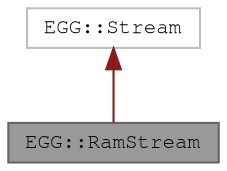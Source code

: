digraph "EGG::RamStream"
{
 // LATEX_PDF_SIZE
  bgcolor="transparent";
  edge [fontname=FreeMono,fontsize=10,labelfontname=FreeMono,labelfontsize=10];
  node [fontname=FreeMono,fontsize=10,shape=box,height=0.2,width=0.4];
  Node1 [label="EGG::RamStream",height=0.2,width=0.4,color="gray40", fillcolor="grey60", style="filled", fontcolor="black",tooltip="The Stream class allows for reading binary / text streams from RAM."];
  Node2 -> Node1 [dir="back",color="firebrick4",style="solid"];
  Node2 [label="EGG::Stream",height=0.2,width=0.4,color="grey75", fillcolor="white", style="filled",URL="$struct_e_g_g_1_1_stream.html",tooltip=" "];
}
